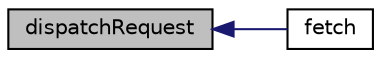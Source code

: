 digraph "dispatchRequest"
{
  edge [fontname="Helvetica",fontsize="10",labelfontname="Helvetica",labelfontsize="10"];
  node [fontname="Helvetica",fontsize="10",shape=record];
  rankdir="LR";
  Node1 [label="dispatchRequest",height=0.2,width=0.4,color="black", fillcolor="grey75", style="filled" fontcolor="black"];
  Node1 -> Node2 [dir="back",color="midnightblue",fontsize="10",style="solid",fontname="Helvetica"];
  Node2 [label="fetch",height=0.2,width=0.4,color="black", fillcolor="white", style="filled",URL="$class_simple_http_request.html#a914796d2b73a1cb8dbfda547bd5f3aba"];
}
